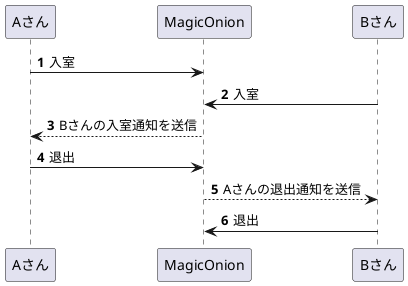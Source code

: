 @startuml
'https://plantuml.com/sequence-diagram

autonumber
Aさん -> MagicOnion: 入室
MagicOnion <- Bさん: 入室

Aさん <-- MagicOnion: Bさんの入室通知を送信
Aさん->MagicOnion:退出
Bさん<--MagicOnion:Aさんの退出通知を送信
Bさん->MagicOnion:退出
@enduml
